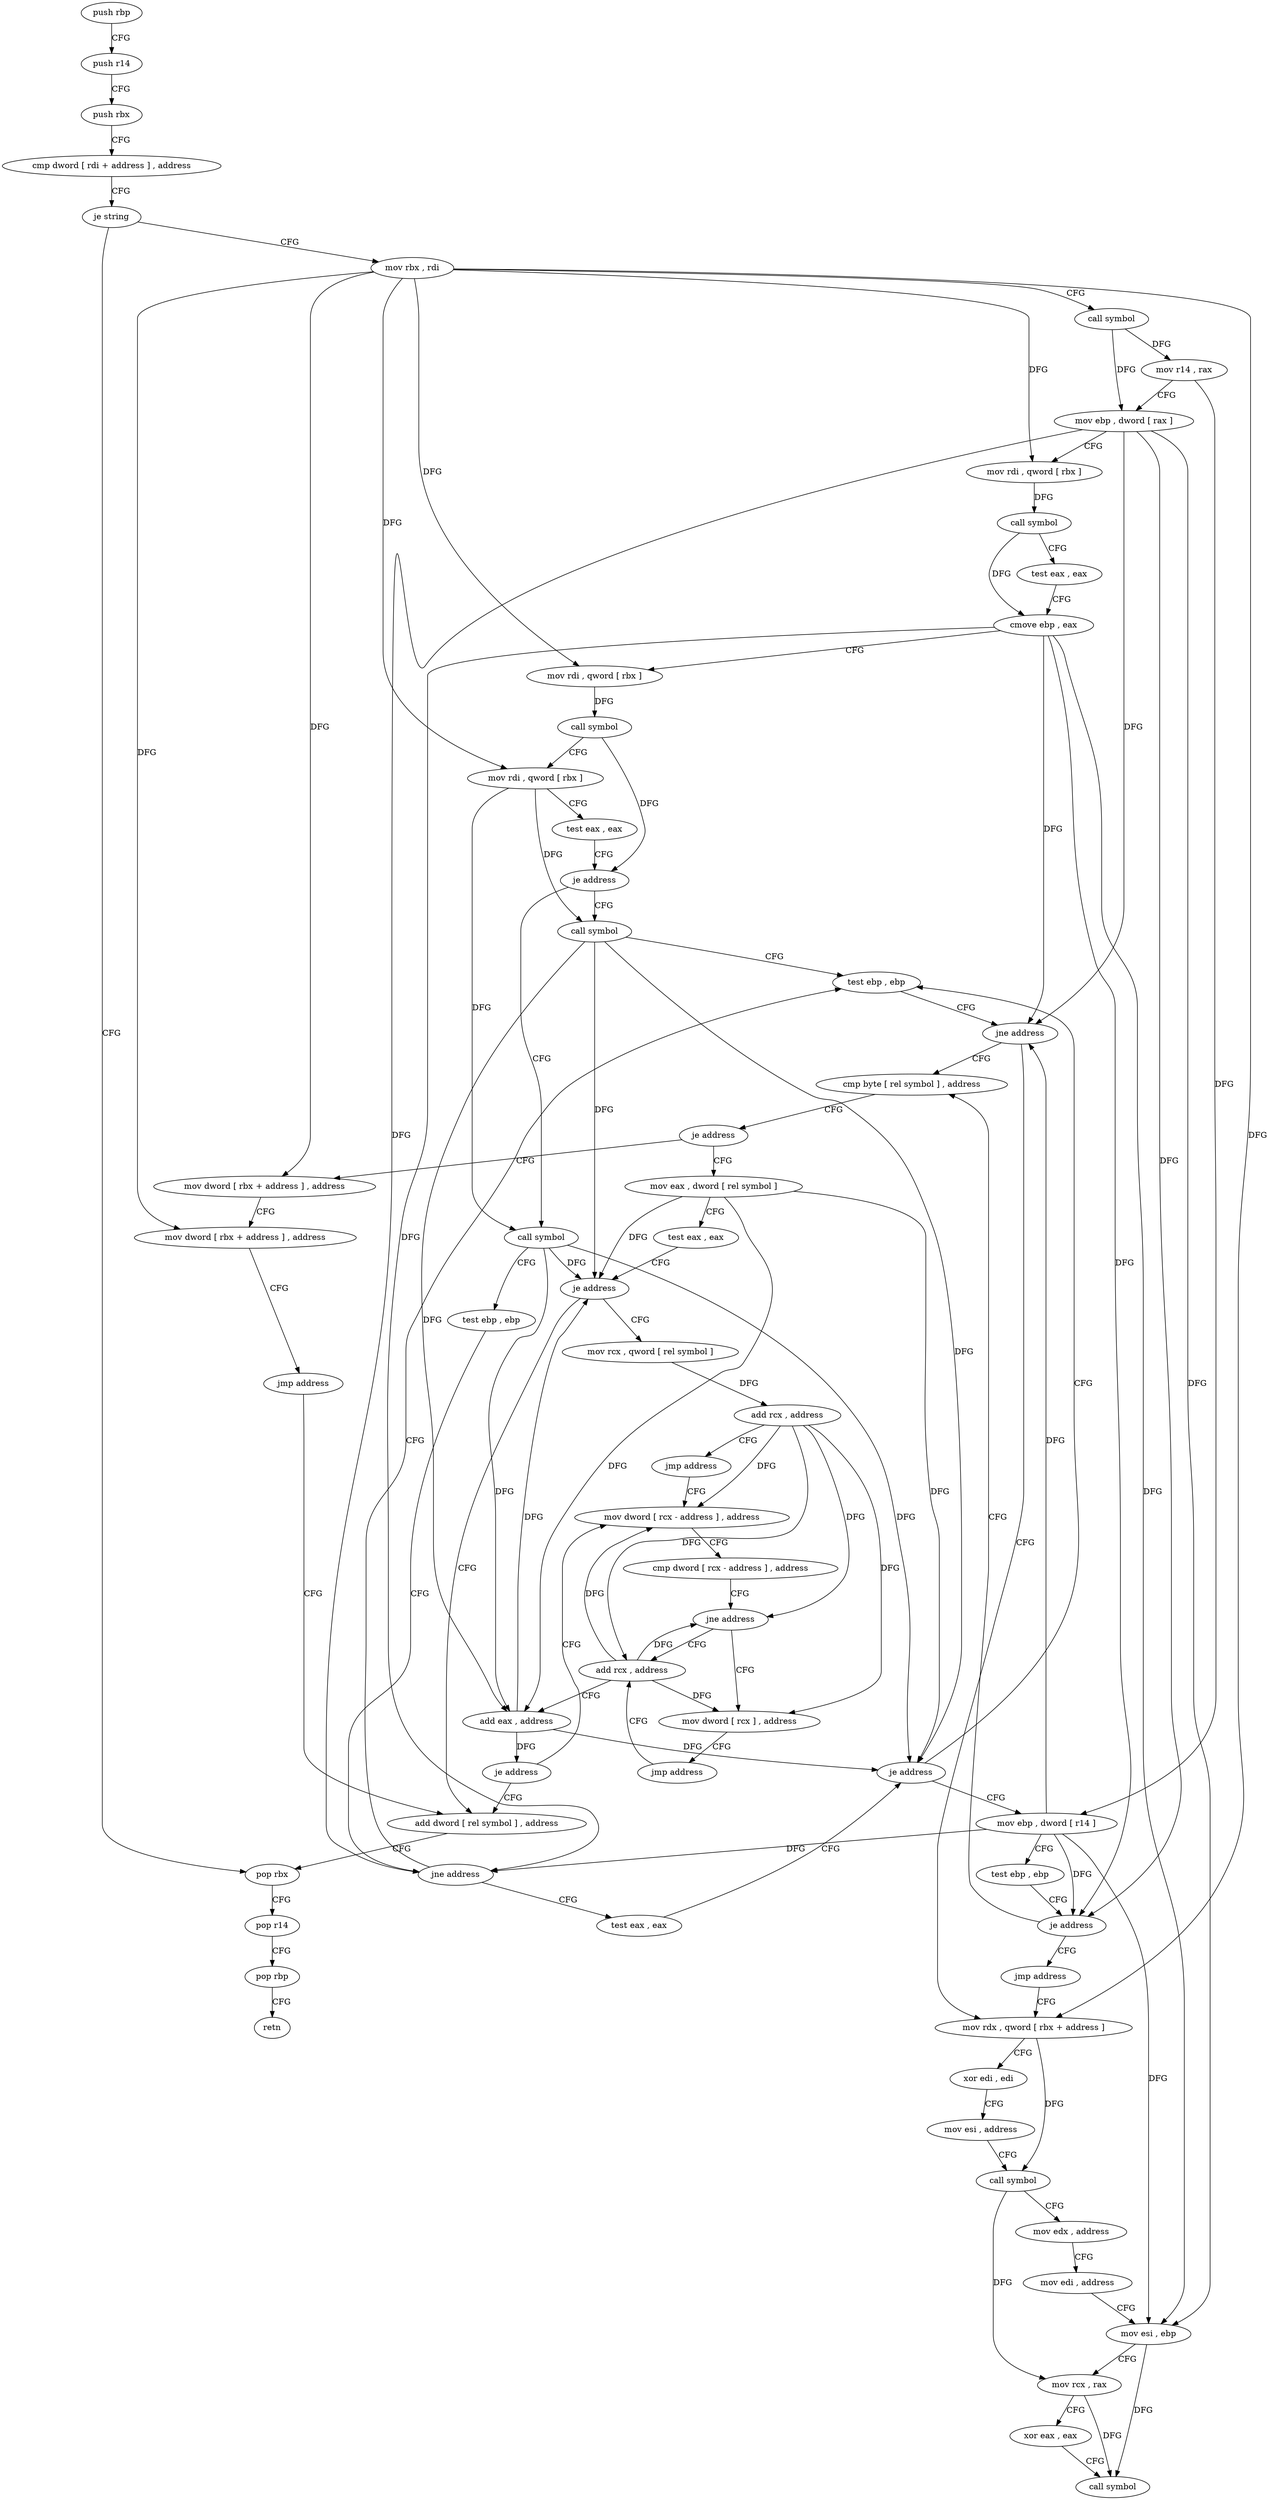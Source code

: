 digraph "func" {
"4209472" [label = "push rbp" ]
"4209473" [label = "push r14" ]
"4209475" [label = "push rbx" ]
"4209476" [label = "cmp dword [ rdi + address ] , address" ]
"4209480" [label = "je string" ]
"4209653" [label = "pop rbx" ]
"4209486" [label = "mov rbx , rdi" ]
"4209654" [label = "pop r14" ]
"4209656" [label = "pop rbp" ]
"4209657" [label = "retn" ]
"4209489" [label = "call symbol" ]
"4209494" [label = "mov r14 , rax" ]
"4209497" [label = "mov ebp , dword [ rax ]" ]
"4209499" [label = "mov rdi , qword [ rbx ]" ]
"4209502" [label = "call symbol" ]
"4209507" [label = "test eax , eax" ]
"4209509" [label = "cmove ebp , eax" ]
"4209512" [label = "mov rdi , qword [ rbx ]" ]
"4209515" [label = "call symbol" ]
"4209520" [label = "mov rdi , qword [ rbx ]" ]
"4209523" [label = "test eax , eax" ]
"4209525" [label = "je address" ]
"4209549" [label = "call symbol" ]
"4209527" [label = "call symbol" ]
"4209554" [label = "test ebp , ebp" ]
"4209532" [label = "test ebp , ebp" ]
"4209534" [label = "jne address" ]
"4209536" [label = "test eax , eax" ]
"4209658" [label = "mov rdx , qword [ rbx + address ]" ]
"4209662" [label = "xor edi , edi" ]
"4209664" [label = "mov esi , address" ]
"4209669" [label = "call symbol" ]
"4209674" [label = "mov edx , address" ]
"4209679" [label = "mov edi , address" ]
"4209684" [label = "mov esi , ebp" ]
"4209686" [label = "mov rcx , rax" ]
"4209689" [label = "xor eax , eax" ]
"4209691" [label = "call symbol" ]
"4209558" [label = "cmp byte [ rel symbol ] , address" ]
"4209565" [label = "je address" ]
"4209583" [label = "mov eax , dword [ rel symbol ]" ]
"4209567" [label = "mov dword [ rbx + address ] , address" ]
"4209556" [label = "jne address" ]
"4209538" [label = "je address" ]
"4209540" [label = "mov ebp , dword [ r14 ]" ]
"4209589" [label = "test eax , eax" ]
"4209591" [label = "je address" ]
"4209646" [label = "add dword [ rel symbol ] , address" ]
"4209593" [label = "mov rcx , qword [ rel symbol ]" ]
"4209574" [label = "mov dword [ rbx + address ] , address" ]
"4209581" [label = "jmp address" ]
"4209543" [label = "test ebp , ebp" ]
"4209545" [label = "je address" ]
"4209547" [label = "jmp address" ]
"4209600" [label = "add rcx , address" ]
"4209604" [label = "jmp address" ]
"4209625" [label = "mov dword [ rcx - address ] , address" ]
"4209632" [label = "cmp dword [ rcx - address ] , address" ]
"4209636" [label = "jne address" ]
"4209616" [label = "add rcx , address" ]
"4209638" [label = "mov dword [ rcx ] , address" ]
"4209620" [label = "add eax , address" ]
"4209623" [label = "je address" ]
"4209644" [label = "jmp address" ]
"4209472" -> "4209473" [ label = "CFG" ]
"4209473" -> "4209475" [ label = "CFG" ]
"4209475" -> "4209476" [ label = "CFG" ]
"4209476" -> "4209480" [ label = "CFG" ]
"4209480" -> "4209653" [ label = "CFG" ]
"4209480" -> "4209486" [ label = "CFG" ]
"4209653" -> "4209654" [ label = "CFG" ]
"4209486" -> "4209489" [ label = "CFG" ]
"4209486" -> "4209499" [ label = "DFG" ]
"4209486" -> "4209512" [ label = "DFG" ]
"4209486" -> "4209520" [ label = "DFG" ]
"4209486" -> "4209658" [ label = "DFG" ]
"4209486" -> "4209567" [ label = "DFG" ]
"4209486" -> "4209574" [ label = "DFG" ]
"4209654" -> "4209656" [ label = "CFG" ]
"4209656" -> "4209657" [ label = "CFG" ]
"4209489" -> "4209494" [ label = "DFG" ]
"4209489" -> "4209497" [ label = "DFG" ]
"4209494" -> "4209497" [ label = "CFG" ]
"4209494" -> "4209540" [ label = "DFG" ]
"4209497" -> "4209499" [ label = "CFG" ]
"4209497" -> "4209534" [ label = "DFG" ]
"4209497" -> "4209556" [ label = "DFG" ]
"4209497" -> "4209684" [ label = "DFG" ]
"4209497" -> "4209545" [ label = "DFG" ]
"4209499" -> "4209502" [ label = "DFG" ]
"4209502" -> "4209507" [ label = "CFG" ]
"4209502" -> "4209509" [ label = "DFG" ]
"4209507" -> "4209509" [ label = "CFG" ]
"4209509" -> "4209512" [ label = "CFG" ]
"4209509" -> "4209534" [ label = "DFG" ]
"4209509" -> "4209556" [ label = "DFG" ]
"4209509" -> "4209684" [ label = "DFG" ]
"4209509" -> "4209545" [ label = "DFG" ]
"4209512" -> "4209515" [ label = "DFG" ]
"4209515" -> "4209520" [ label = "CFG" ]
"4209515" -> "4209525" [ label = "DFG" ]
"4209520" -> "4209523" [ label = "CFG" ]
"4209520" -> "4209549" [ label = "DFG" ]
"4209520" -> "4209527" [ label = "DFG" ]
"4209523" -> "4209525" [ label = "CFG" ]
"4209525" -> "4209549" [ label = "CFG" ]
"4209525" -> "4209527" [ label = "CFG" ]
"4209549" -> "4209554" [ label = "CFG" ]
"4209549" -> "4209538" [ label = "DFG" ]
"4209549" -> "4209591" [ label = "DFG" ]
"4209549" -> "4209620" [ label = "DFG" ]
"4209527" -> "4209532" [ label = "CFG" ]
"4209527" -> "4209538" [ label = "DFG" ]
"4209527" -> "4209591" [ label = "DFG" ]
"4209527" -> "4209620" [ label = "DFG" ]
"4209554" -> "4209556" [ label = "CFG" ]
"4209532" -> "4209534" [ label = "CFG" ]
"4209534" -> "4209554" [ label = "CFG" ]
"4209534" -> "4209536" [ label = "CFG" ]
"4209536" -> "4209538" [ label = "CFG" ]
"4209658" -> "4209662" [ label = "CFG" ]
"4209658" -> "4209669" [ label = "DFG" ]
"4209662" -> "4209664" [ label = "CFG" ]
"4209664" -> "4209669" [ label = "CFG" ]
"4209669" -> "4209674" [ label = "CFG" ]
"4209669" -> "4209686" [ label = "DFG" ]
"4209674" -> "4209679" [ label = "CFG" ]
"4209679" -> "4209684" [ label = "CFG" ]
"4209684" -> "4209686" [ label = "CFG" ]
"4209684" -> "4209691" [ label = "DFG" ]
"4209686" -> "4209689" [ label = "CFG" ]
"4209686" -> "4209691" [ label = "DFG" ]
"4209689" -> "4209691" [ label = "CFG" ]
"4209558" -> "4209565" [ label = "CFG" ]
"4209565" -> "4209583" [ label = "CFG" ]
"4209565" -> "4209567" [ label = "CFG" ]
"4209583" -> "4209589" [ label = "CFG" ]
"4209583" -> "4209538" [ label = "DFG" ]
"4209583" -> "4209591" [ label = "DFG" ]
"4209583" -> "4209620" [ label = "DFG" ]
"4209567" -> "4209574" [ label = "CFG" ]
"4209556" -> "4209658" [ label = "CFG" ]
"4209556" -> "4209558" [ label = "CFG" ]
"4209538" -> "4209554" [ label = "CFG" ]
"4209538" -> "4209540" [ label = "CFG" ]
"4209540" -> "4209543" [ label = "CFG" ]
"4209540" -> "4209534" [ label = "DFG" ]
"4209540" -> "4209556" [ label = "DFG" ]
"4209540" -> "4209684" [ label = "DFG" ]
"4209540" -> "4209545" [ label = "DFG" ]
"4209589" -> "4209591" [ label = "CFG" ]
"4209591" -> "4209646" [ label = "CFG" ]
"4209591" -> "4209593" [ label = "CFG" ]
"4209646" -> "4209653" [ label = "CFG" ]
"4209593" -> "4209600" [ label = "DFG" ]
"4209574" -> "4209581" [ label = "CFG" ]
"4209581" -> "4209646" [ label = "CFG" ]
"4209543" -> "4209545" [ label = "CFG" ]
"4209545" -> "4209558" [ label = "CFG" ]
"4209545" -> "4209547" [ label = "CFG" ]
"4209547" -> "4209658" [ label = "CFG" ]
"4209600" -> "4209604" [ label = "CFG" ]
"4209600" -> "4209625" [ label = "DFG" ]
"4209600" -> "4209636" [ label = "DFG" ]
"4209600" -> "4209616" [ label = "DFG" ]
"4209600" -> "4209638" [ label = "DFG" ]
"4209604" -> "4209625" [ label = "CFG" ]
"4209625" -> "4209632" [ label = "CFG" ]
"4209632" -> "4209636" [ label = "CFG" ]
"4209636" -> "4209616" [ label = "CFG" ]
"4209636" -> "4209638" [ label = "CFG" ]
"4209616" -> "4209620" [ label = "CFG" ]
"4209616" -> "4209625" [ label = "DFG" ]
"4209616" -> "4209636" [ label = "DFG" ]
"4209616" -> "4209638" [ label = "DFG" ]
"4209638" -> "4209644" [ label = "CFG" ]
"4209620" -> "4209623" [ label = "DFG" ]
"4209620" -> "4209538" [ label = "DFG" ]
"4209620" -> "4209591" [ label = "DFG" ]
"4209623" -> "4209646" [ label = "CFG" ]
"4209623" -> "4209625" [ label = "CFG" ]
"4209644" -> "4209616" [ label = "CFG" ]
}
